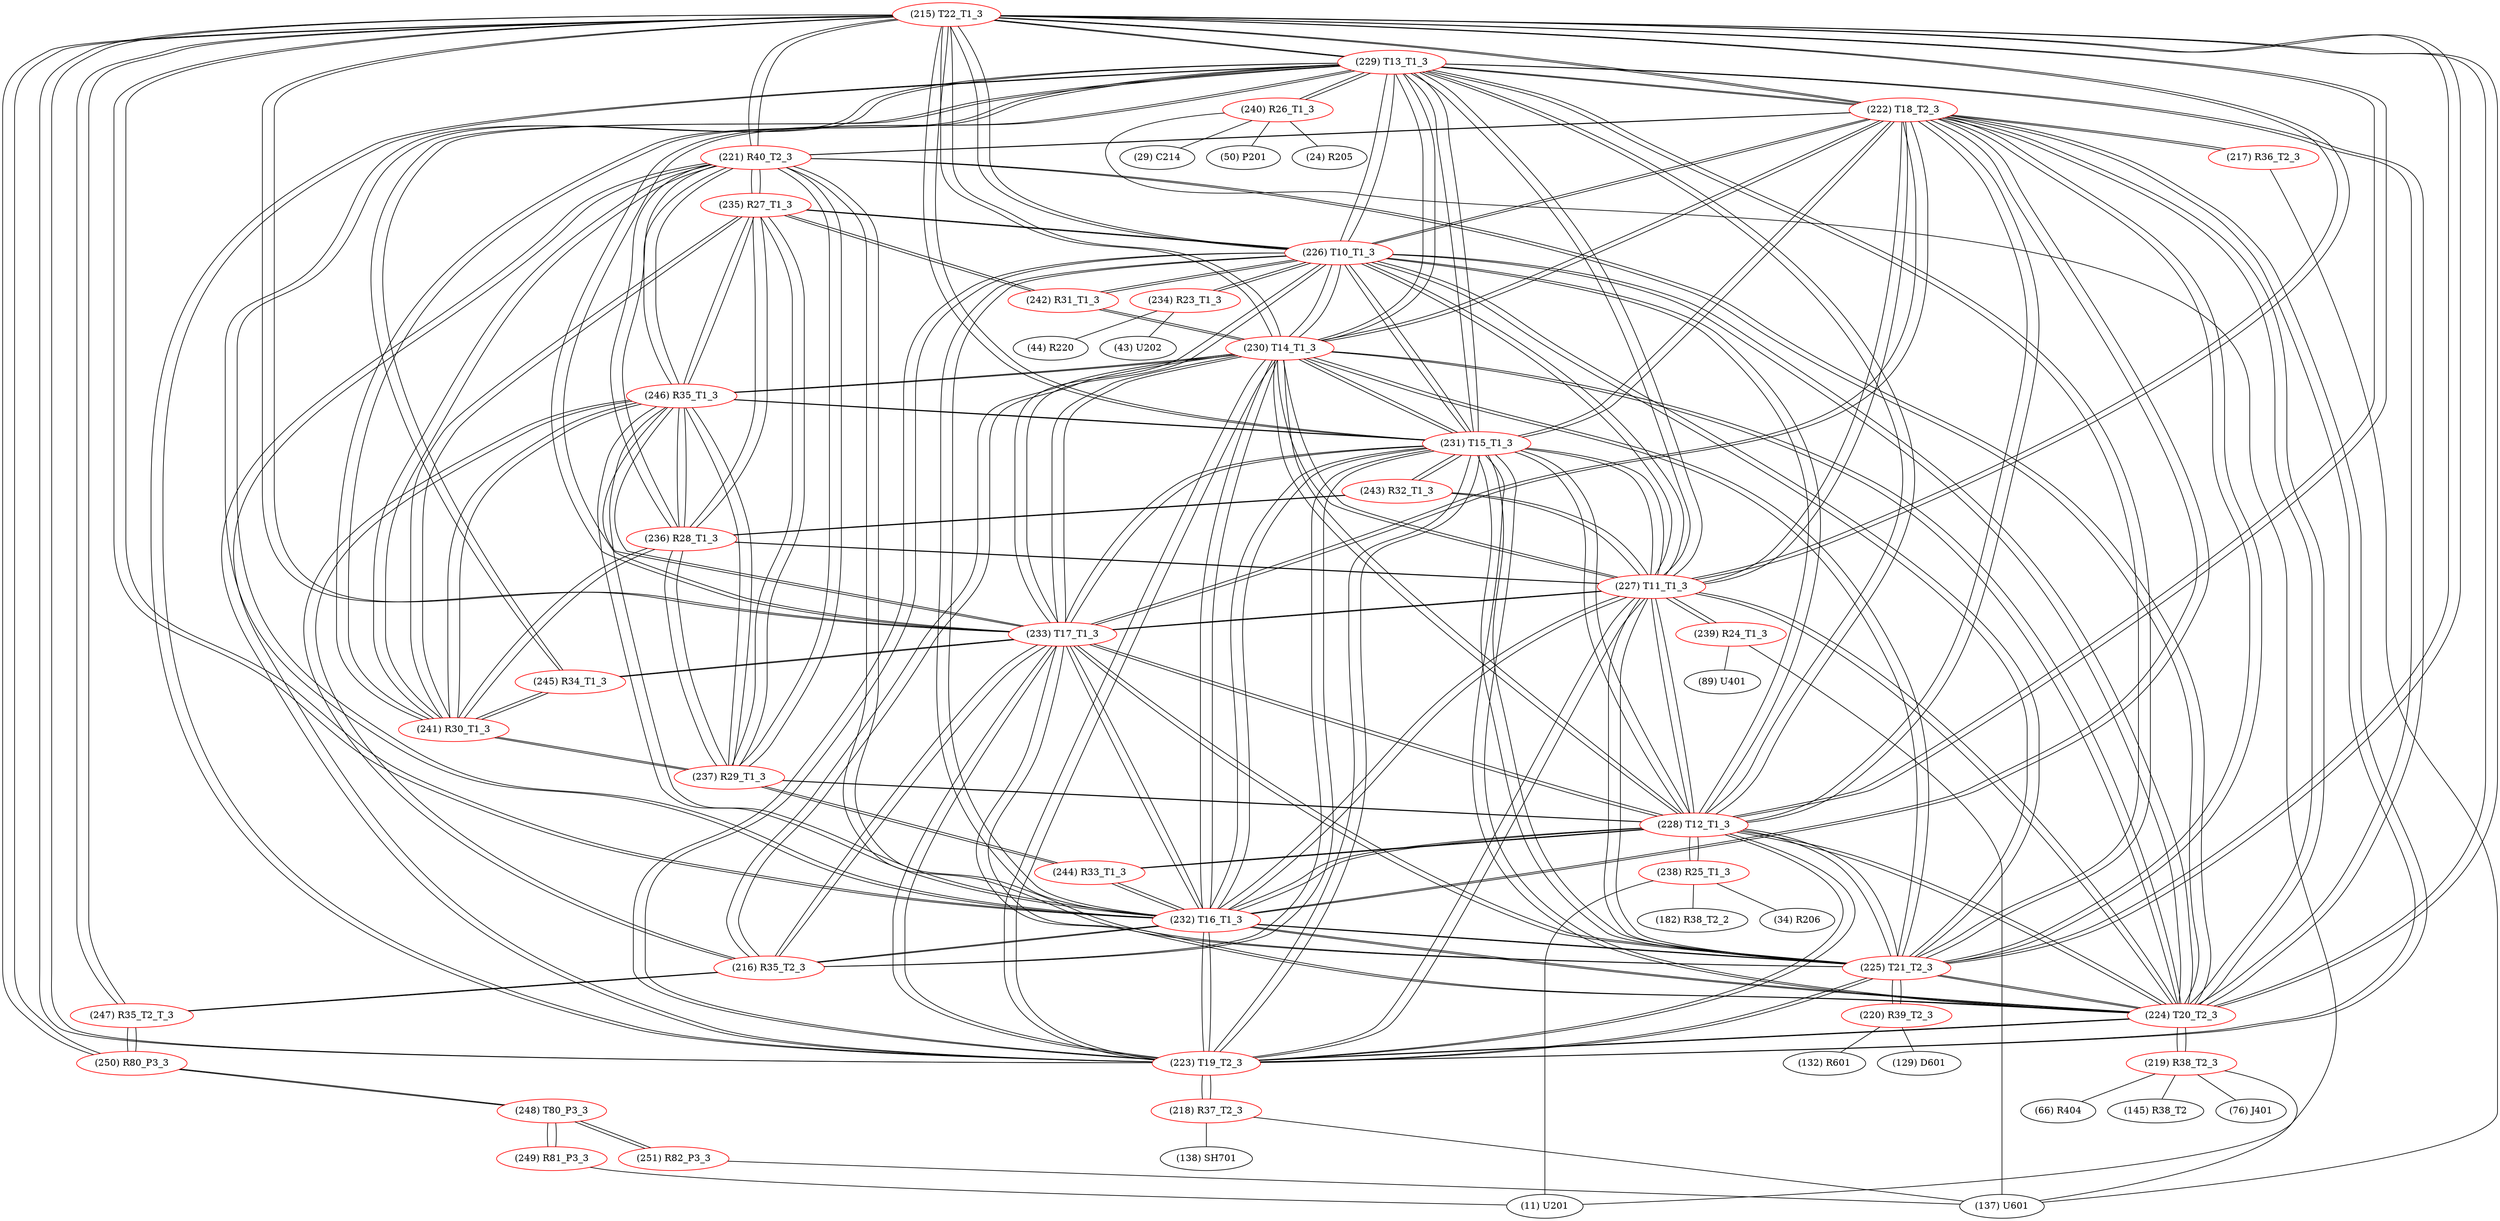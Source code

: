 graph {
	215 [label="(215) T22_T1_3" color=red]
	229 [label="(229) T13_T1_3"]
	222 [label="(222) T18_T2_3"]
	223 [label="(223) T19_T2_3"]
	228 [label="(228) T12_T1_3"]
	231 [label="(231) T15_T1_3"]
	230 [label="(230) T14_T1_3"]
	224 [label="(224) T20_T2_3"]
	225 [label="(225) T21_T2_3"]
	227 [label="(227) T11_T1_3"]
	226 [label="(226) T10_T1_3"]
	232 [label="(232) T16_T1_3"]
	233 [label="(233) T17_T1_3"]
	221 [label="(221) R40_T2_3"]
	250 [label="(250) R80_P3_3"]
	247 [label="(247) R35_T2_T_3"]
	216 [label="(216) R35_T2_3" color=red]
	231 [label="(231) T15_T1_3"]
	232 [label="(232) T16_T1_3"]
	230 [label="(230) T14_T1_3"]
	233 [label="(233) T17_T1_3"]
	246 [label="(246) R35_T1_3"]
	247 [label="(247) R35_T2_T_3"]
	217 [label="(217) R36_T2_3" color=red]
	137 [label="(137) U601"]
	222 [label="(222) T18_T2_3"]
	218 [label="(218) R37_T2_3" color=red]
	137 [label="(137) U601"]
	138 [label="(138) SH701"]
	223 [label="(223) T19_T2_3"]
	219 [label="(219) R38_T2_3" color=red]
	76 [label="(76) J401"]
	137 [label="(137) U601"]
	66 [label="(66) R404"]
	145 [label="(145) R38_T2"]
	224 [label="(224) T20_T2_3"]
	220 [label="(220) R39_T2_3" color=red]
	129 [label="(129) D601"]
	132 [label="(132) R601"]
	225 [label="(225) T21_T2_3"]
	221 [label="(221) R40_T2_3" color=red]
	223 [label="(223) T19_T2_3"]
	224 [label="(224) T20_T2_3"]
	225 [label="(225) T21_T2_3"]
	215 [label="(215) T22_T1_3"]
	222 [label="(222) T18_T2_3"]
	237 [label="(237) R29_T1_3"]
	236 [label="(236) R28_T1_3"]
	241 [label="(241) R30_T1_3"]
	235 [label="(235) R27_T1_3"]
	246 [label="(246) R35_T1_3"]
	222 [label="(222) T18_T2_3" color=red]
	229 [label="(229) T13_T1_3"]
	223 [label="(223) T19_T2_3"]
	228 [label="(228) T12_T1_3"]
	231 [label="(231) T15_T1_3"]
	230 [label="(230) T14_T1_3"]
	224 [label="(224) T20_T2_3"]
	225 [label="(225) T21_T2_3"]
	227 [label="(227) T11_T1_3"]
	226 [label="(226) T10_T1_3"]
	215 [label="(215) T22_T1_3"]
	232 [label="(232) T16_T1_3"]
	233 [label="(233) T17_T1_3"]
	221 [label="(221) R40_T2_3"]
	217 [label="(217) R36_T2_3"]
	223 [label="(223) T19_T2_3" color=red]
	229 [label="(229) T13_T1_3"]
	222 [label="(222) T18_T2_3"]
	228 [label="(228) T12_T1_3"]
	231 [label="(231) T15_T1_3"]
	230 [label="(230) T14_T1_3"]
	224 [label="(224) T20_T2_3"]
	225 [label="(225) T21_T2_3"]
	227 [label="(227) T11_T1_3"]
	226 [label="(226) T10_T1_3"]
	215 [label="(215) T22_T1_3"]
	232 [label="(232) T16_T1_3"]
	233 [label="(233) T17_T1_3"]
	221 [label="(221) R40_T2_3"]
	218 [label="(218) R37_T2_3"]
	224 [label="(224) T20_T2_3" color=red]
	229 [label="(229) T13_T1_3"]
	222 [label="(222) T18_T2_3"]
	223 [label="(223) T19_T2_3"]
	228 [label="(228) T12_T1_3"]
	231 [label="(231) T15_T1_3"]
	230 [label="(230) T14_T1_3"]
	225 [label="(225) T21_T2_3"]
	227 [label="(227) T11_T1_3"]
	226 [label="(226) T10_T1_3"]
	215 [label="(215) T22_T1_3"]
	232 [label="(232) T16_T1_3"]
	233 [label="(233) T17_T1_3"]
	221 [label="(221) R40_T2_3"]
	219 [label="(219) R38_T2_3"]
	225 [label="(225) T21_T2_3" color=red]
	229 [label="(229) T13_T1_3"]
	222 [label="(222) T18_T2_3"]
	223 [label="(223) T19_T2_3"]
	228 [label="(228) T12_T1_3"]
	231 [label="(231) T15_T1_3"]
	230 [label="(230) T14_T1_3"]
	224 [label="(224) T20_T2_3"]
	227 [label="(227) T11_T1_3"]
	226 [label="(226) T10_T1_3"]
	215 [label="(215) T22_T1_3"]
	232 [label="(232) T16_T1_3"]
	233 [label="(233) T17_T1_3"]
	221 [label="(221) R40_T2_3"]
	220 [label="(220) R39_T2_3"]
	226 [label="(226) T10_T1_3" color=red]
	229 [label="(229) T13_T1_3"]
	222 [label="(222) T18_T2_3"]
	223 [label="(223) T19_T2_3"]
	228 [label="(228) T12_T1_3"]
	231 [label="(231) T15_T1_3"]
	230 [label="(230) T14_T1_3"]
	224 [label="(224) T20_T2_3"]
	225 [label="(225) T21_T2_3"]
	227 [label="(227) T11_T1_3"]
	215 [label="(215) T22_T1_3"]
	232 [label="(232) T16_T1_3"]
	233 [label="(233) T17_T1_3"]
	234 [label="(234) R23_T1_3"]
	235 [label="(235) R27_T1_3"]
	242 [label="(242) R31_T1_3"]
	227 [label="(227) T11_T1_3" color=red]
	229 [label="(229) T13_T1_3"]
	222 [label="(222) T18_T2_3"]
	223 [label="(223) T19_T2_3"]
	228 [label="(228) T12_T1_3"]
	231 [label="(231) T15_T1_3"]
	230 [label="(230) T14_T1_3"]
	224 [label="(224) T20_T2_3"]
	225 [label="(225) T21_T2_3"]
	226 [label="(226) T10_T1_3"]
	215 [label="(215) T22_T1_3"]
	232 [label="(232) T16_T1_3"]
	233 [label="(233) T17_T1_3"]
	239 [label="(239) R24_T1_3"]
	243 [label="(243) R32_T1_3"]
	236 [label="(236) R28_T1_3"]
	228 [label="(228) T12_T1_3" color=red]
	229 [label="(229) T13_T1_3"]
	222 [label="(222) T18_T2_3"]
	223 [label="(223) T19_T2_3"]
	231 [label="(231) T15_T1_3"]
	230 [label="(230) T14_T1_3"]
	224 [label="(224) T20_T2_3"]
	225 [label="(225) T21_T2_3"]
	227 [label="(227) T11_T1_3"]
	226 [label="(226) T10_T1_3"]
	215 [label="(215) T22_T1_3"]
	232 [label="(232) T16_T1_3"]
	233 [label="(233) T17_T1_3"]
	244 [label="(244) R33_T1_3"]
	237 [label="(237) R29_T1_3"]
	238 [label="(238) R25_T1_3"]
	229 [label="(229) T13_T1_3" color=red]
	222 [label="(222) T18_T2_3"]
	223 [label="(223) T19_T2_3"]
	228 [label="(228) T12_T1_3"]
	231 [label="(231) T15_T1_3"]
	230 [label="(230) T14_T1_3"]
	224 [label="(224) T20_T2_3"]
	225 [label="(225) T21_T2_3"]
	227 [label="(227) T11_T1_3"]
	226 [label="(226) T10_T1_3"]
	215 [label="(215) T22_T1_3"]
	232 [label="(232) T16_T1_3"]
	233 [label="(233) T17_T1_3"]
	241 [label="(241) R30_T1_3"]
	245 [label="(245) R34_T1_3"]
	240 [label="(240) R26_T1_3"]
	230 [label="(230) T14_T1_3" color=red]
	229 [label="(229) T13_T1_3"]
	222 [label="(222) T18_T2_3"]
	223 [label="(223) T19_T2_3"]
	228 [label="(228) T12_T1_3"]
	231 [label="(231) T15_T1_3"]
	224 [label="(224) T20_T2_3"]
	225 [label="(225) T21_T2_3"]
	227 [label="(227) T11_T1_3"]
	226 [label="(226) T10_T1_3"]
	215 [label="(215) T22_T1_3"]
	232 [label="(232) T16_T1_3"]
	233 [label="(233) T17_T1_3"]
	216 [label="(216) R35_T2_3"]
	246 [label="(246) R35_T1_3"]
	242 [label="(242) R31_T1_3"]
	231 [label="(231) T15_T1_3" color=red]
	229 [label="(229) T13_T1_3"]
	222 [label="(222) T18_T2_3"]
	223 [label="(223) T19_T2_3"]
	228 [label="(228) T12_T1_3"]
	230 [label="(230) T14_T1_3"]
	224 [label="(224) T20_T2_3"]
	225 [label="(225) T21_T2_3"]
	227 [label="(227) T11_T1_3"]
	226 [label="(226) T10_T1_3"]
	215 [label="(215) T22_T1_3"]
	232 [label="(232) T16_T1_3"]
	233 [label="(233) T17_T1_3"]
	216 [label="(216) R35_T2_3"]
	246 [label="(246) R35_T1_3"]
	243 [label="(243) R32_T1_3"]
	232 [label="(232) T16_T1_3" color=red]
	229 [label="(229) T13_T1_3"]
	222 [label="(222) T18_T2_3"]
	223 [label="(223) T19_T2_3"]
	228 [label="(228) T12_T1_3"]
	231 [label="(231) T15_T1_3"]
	230 [label="(230) T14_T1_3"]
	224 [label="(224) T20_T2_3"]
	225 [label="(225) T21_T2_3"]
	227 [label="(227) T11_T1_3"]
	226 [label="(226) T10_T1_3"]
	215 [label="(215) T22_T1_3"]
	233 [label="(233) T17_T1_3"]
	216 [label="(216) R35_T2_3"]
	246 [label="(246) R35_T1_3"]
	244 [label="(244) R33_T1_3"]
	233 [label="(233) T17_T1_3" color=red]
	229 [label="(229) T13_T1_3"]
	222 [label="(222) T18_T2_3"]
	223 [label="(223) T19_T2_3"]
	228 [label="(228) T12_T1_3"]
	231 [label="(231) T15_T1_3"]
	230 [label="(230) T14_T1_3"]
	224 [label="(224) T20_T2_3"]
	225 [label="(225) T21_T2_3"]
	227 [label="(227) T11_T1_3"]
	226 [label="(226) T10_T1_3"]
	215 [label="(215) T22_T1_3"]
	232 [label="(232) T16_T1_3"]
	216 [label="(216) R35_T2_3"]
	246 [label="(246) R35_T1_3"]
	245 [label="(245) R34_T1_3"]
	234 [label="(234) R23_T1_3" color=red]
	43 [label="(43) U202"]
	44 [label="(44) R220"]
	226 [label="(226) T10_T1_3"]
	235 [label="(235) R27_T1_3" color=red]
	221 [label="(221) R40_T2_3"]
	237 [label="(237) R29_T1_3"]
	236 [label="(236) R28_T1_3"]
	241 [label="(241) R30_T1_3"]
	246 [label="(246) R35_T1_3"]
	226 [label="(226) T10_T1_3"]
	242 [label="(242) R31_T1_3"]
	236 [label="(236) R28_T1_3" color=red]
	221 [label="(221) R40_T2_3"]
	237 [label="(237) R29_T1_3"]
	241 [label="(241) R30_T1_3"]
	235 [label="(235) R27_T1_3"]
	246 [label="(246) R35_T1_3"]
	243 [label="(243) R32_T1_3"]
	227 [label="(227) T11_T1_3"]
	237 [label="(237) R29_T1_3" color=red]
	221 [label="(221) R40_T2_3"]
	236 [label="(236) R28_T1_3"]
	241 [label="(241) R30_T1_3"]
	235 [label="(235) R27_T1_3"]
	246 [label="(246) R35_T1_3"]
	244 [label="(244) R33_T1_3"]
	228 [label="(228) T12_T1_3"]
	238 [label="(238) R25_T1_3" color=red]
	11 [label="(11) U201"]
	34 [label="(34) R206"]
	182 [label="(182) R38_T2_2"]
	228 [label="(228) T12_T1_3"]
	239 [label="(239) R24_T1_3" color=red]
	89 [label="(89) U401"]
	137 [label="(137) U601"]
	227 [label="(227) T11_T1_3"]
	240 [label="(240) R26_T1_3" color=red]
	24 [label="(24) R205"]
	29 [label="(29) C214"]
	11 [label="(11) U201"]
	50 [label="(50) P201"]
	229 [label="(229) T13_T1_3"]
	241 [label="(241) R30_T1_3" color=red]
	221 [label="(221) R40_T2_3"]
	237 [label="(237) R29_T1_3"]
	236 [label="(236) R28_T1_3"]
	235 [label="(235) R27_T1_3"]
	246 [label="(246) R35_T1_3"]
	245 [label="(245) R34_T1_3"]
	229 [label="(229) T13_T1_3"]
	242 [label="(242) R31_T1_3" color=red]
	235 [label="(235) R27_T1_3"]
	226 [label="(226) T10_T1_3"]
	230 [label="(230) T14_T1_3"]
	243 [label="(243) R32_T1_3" color=red]
	231 [label="(231) T15_T1_3"]
	227 [label="(227) T11_T1_3"]
	236 [label="(236) R28_T1_3"]
	244 [label="(244) R33_T1_3" color=red]
	232 [label="(232) T16_T1_3"]
	228 [label="(228) T12_T1_3"]
	237 [label="(237) R29_T1_3"]
	245 [label="(245) R34_T1_3" color=red]
	233 [label="(233) T17_T1_3"]
	241 [label="(241) R30_T1_3"]
	229 [label="(229) T13_T1_3"]
	246 [label="(246) R35_T1_3" color=red]
	231 [label="(231) T15_T1_3"]
	232 [label="(232) T16_T1_3"]
	230 [label="(230) T14_T1_3"]
	233 [label="(233) T17_T1_3"]
	216 [label="(216) R35_T2_3"]
	221 [label="(221) R40_T2_3"]
	237 [label="(237) R29_T1_3"]
	236 [label="(236) R28_T1_3"]
	241 [label="(241) R30_T1_3"]
	235 [label="(235) R27_T1_3"]
	247 [label="(247) R35_T2_T_3" color=red]
	216 [label="(216) R35_T2_3"]
	250 [label="(250) R80_P3_3"]
	215 [label="(215) T22_T1_3"]
	248 [label="(248) T80_P3_3" color=red]
	249 [label="(249) R81_P3_3"]
	251 [label="(251) R82_P3_3"]
	250 [label="(250) R80_P3_3"]
	249 [label="(249) R81_P3_3" color=red]
	11 [label="(11) U201"]
	248 [label="(248) T80_P3_3"]
	250 [label="(250) R80_P3_3" color=red]
	215 [label="(215) T22_T1_3"]
	247 [label="(247) R35_T2_T_3"]
	248 [label="(248) T80_P3_3"]
	251 [label="(251) R82_P3_3" color=red]
	137 [label="(137) U601"]
	248 [label="(248) T80_P3_3"]
	215 -- 229
	215 -- 222
	215 -- 223
	215 -- 228
	215 -- 231
	215 -- 230
	215 -- 224
	215 -- 225
	215 -- 227
	215 -- 226
	215 -- 232
	215 -- 233
	215 -- 221
	215 -- 250
	215 -- 247
	216 -- 231
	216 -- 232
	216 -- 230
	216 -- 233
	216 -- 246
	216 -- 247
	217 -- 137
	217 -- 222
	218 -- 137
	218 -- 138
	218 -- 223
	219 -- 76
	219 -- 137
	219 -- 66
	219 -- 145
	219 -- 224
	220 -- 129
	220 -- 132
	220 -- 225
	221 -- 223
	221 -- 224
	221 -- 225
	221 -- 215
	221 -- 222
	221 -- 237
	221 -- 236
	221 -- 241
	221 -- 235
	221 -- 246
	222 -- 229
	222 -- 223
	222 -- 228
	222 -- 231
	222 -- 230
	222 -- 224
	222 -- 225
	222 -- 227
	222 -- 226
	222 -- 215
	222 -- 232
	222 -- 233
	222 -- 221
	222 -- 217
	223 -- 229
	223 -- 222
	223 -- 228
	223 -- 231
	223 -- 230
	223 -- 224
	223 -- 225
	223 -- 227
	223 -- 226
	223 -- 215
	223 -- 232
	223 -- 233
	223 -- 221
	223 -- 218
	224 -- 229
	224 -- 222
	224 -- 223
	224 -- 228
	224 -- 231
	224 -- 230
	224 -- 225
	224 -- 227
	224 -- 226
	224 -- 215
	224 -- 232
	224 -- 233
	224 -- 221
	224 -- 219
	225 -- 229
	225 -- 222
	225 -- 223
	225 -- 228
	225 -- 231
	225 -- 230
	225 -- 224
	225 -- 227
	225 -- 226
	225 -- 215
	225 -- 232
	225 -- 233
	225 -- 221
	225 -- 220
	226 -- 229
	226 -- 222
	226 -- 223
	226 -- 228
	226 -- 231
	226 -- 230
	226 -- 224
	226 -- 225
	226 -- 227
	226 -- 215
	226 -- 232
	226 -- 233
	226 -- 234
	226 -- 235
	226 -- 242
	227 -- 229
	227 -- 222
	227 -- 223
	227 -- 228
	227 -- 231
	227 -- 230
	227 -- 224
	227 -- 225
	227 -- 226
	227 -- 215
	227 -- 232
	227 -- 233
	227 -- 239
	227 -- 243
	227 -- 236
	228 -- 229
	228 -- 222
	228 -- 223
	228 -- 231
	228 -- 230
	228 -- 224
	228 -- 225
	228 -- 227
	228 -- 226
	228 -- 215
	228 -- 232
	228 -- 233
	228 -- 244
	228 -- 237
	228 -- 238
	229 -- 222
	229 -- 223
	229 -- 228
	229 -- 231
	229 -- 230
	229 -- 224
	229 -- 225
	229 -- 227
	229 -- 226
	229 -- 215
	229 -- 232
	229 -- 233
	229 -- 241
	229 -- 245
	229 -- 240
	230 -- 229
	230 -- 222
	230 -- 223
	230 -- 228
	230 -- 231
	230 -- 224
	230 -- 225
	230 -- 227
	230 -- 226
	230 -- 215
	230 -- 232
	230 -- 233
	230 -- 216
	230 -- 246
	230 -- 242
	231 -- 229
	231 -- 222
	231 -- 223
	231 -- 228
	231 -- 230
	231 -- 224
	231 -- 225
	231 -- 227
	231 -- 226
	231 -- 215
	231 -- 232
	231 -- 233
	231 -- 216
	231 -- 246
	231 -- 243
	232 -- 229
	232 -- 222
	232 -- 223
	232 -- 228
	232 -- 231
	232 -- 230
	232 -- 224
	232 -- 225
	232 -- 227
	232 -- 226
	232 -- 215
	232 -- 233
	232 -- 216
	232 -- 246
	232 -- 244
	233 -- 229
	233 -- 222
	233 -- 223
	233 -- 228
	233 -- 231
	233 -- 230
	233 -- 224
	233 -- 225
	233 -- 227
	233 -- 226
	233 -- 215
	233 -- 232
	233 -- 216
	233 -- 246
	233 -- 245
	234 -- 43
	234 -- 44
	234 -- 226
	235 -- 221
	235 -- 237
	235 -- 236
	235 -- 241
	235 -- 246
	235 -- 226
	235 -- 242
	236 -- 221
	236 -- 237
	236 -- 241
	236 -- 235
	236 -- 246
	236 -- 243
	236 -- 227
	237 -- 221
	237 -- 236
	237 -- 241
	237 -- 235
	237 -- 246
	237 -- 244
	237 -- 228
	238 -- 11
	238 -- 34
	238 -- 182
	238 -- 228
	239 -- 89
	239 -- 137
	239 -- 227
	240 -- 24
	240 -- 29
	240 -- 11
	240 -- 50
	240 -- 229
	241 -- 221
	241 -- 237
	241 -- 236
	241 -- 235
	241 -- 246
	241 -- 245
	241 -- 229
	242 -- 235
	242 -- 226
	242 -- 230
	243 -- 231
	243 -- 227
	243 -- 236
	244 -- 232
	244 -- 228
	244 -- 237
	245 -- 233
	245 -- 241
	245 -- 229
	246 -- 231
	246 -- 232
	246 -- 230
	246 -- 233
	246 -- 216
	246 -- 221
	246 -- 237
	246 -- 236
	246 -- 241
	246 -- 235
	247 -- 216
	247 -- 250
	247 -- 215
	248 -- 249
	248 -- 251
	248 -- 250
	249 -- 11
	249 -- 248
	250 -- 215
	250 -- 247
	250 -- 248
	251 -- 137
	251 -- 248
}
